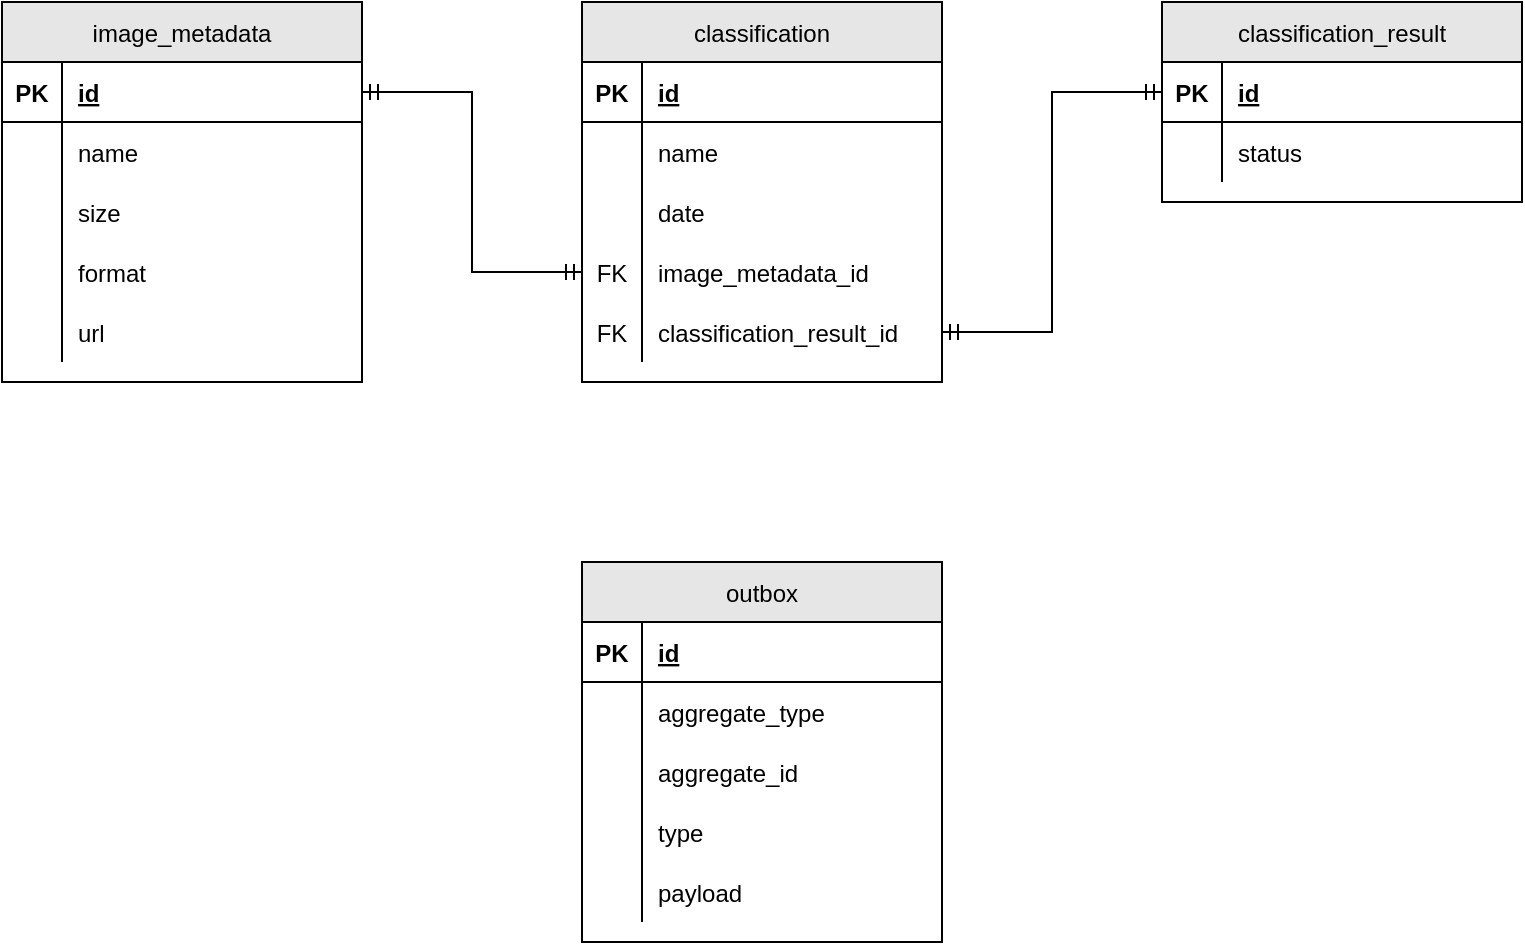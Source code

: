 <mxfile version="13.3.1" type="device"><diagram id="Xu695UUf6Ar9PFzFBzPv" name="Page-1"><mxGraphModel dx="1373" dy="767" grid="1" gridSize="10" guides="1" tooltips="1" connect="1" arrows="1" fold="1" page="1" pageScale="1" pageWidth="827" pageHeight="1169" math="0" shadow="0"><root><mxCell id="0"/><mxCell id="1" parent="0"/><mxCell id="_I3BB4ivLQCg5oBeQ7Xs-1" value="image_metadata" style="shape=table;startSize=30;container=1;collapsible=1;childLayout=tableLayout;fixedRows=1;rowLines=0;fontStyle=0;align=center;resizeLast=1;labelBackgroundColor=none;swimlaneFillColor=none;gradientColor=none;fillColor=#E6E6E6;" vertex="1" parent="1"><mxGeometry x="40" y="200" width="180" height="190" as="geometry"/></mxCell><mxCell id="_I3BB4ivLQCg5oBeQ7Xs-2" value="" style="shape=partialRectangle;collapsible=0;dropTarget=0;pointerEvents=0;fillColor=none;top=0;left=0;bottom=1;right=0;points=[[0,0.5],[1,0.5]];portConstraint=eastwest;" vertex="1" parent="_I3BB4ivLQCg5oBeQ7Xs-1"><mxGeometry y="30" width="180" height="30" as="geometry"/></mxCell><mxCell id="_I3BB4ivLQCg5oBeQ7Xs-3" value="PK" style="shape=partialRectangle;connectable=0;fillColor=none;top=0;left=0;bottom=0;right=0;fontStyle=1;overflow=hidden;" vertex="1" parent="_I3BB4ivLQCg5oBeQ7Xs-2"><mxGeometry width="30" height="30" as="geometry"/></mxCell><mxCell id="_I3BB4ivLQCg5oBeQ7Xs-4" value="id" style="shape=partialRectangle;connectable=0;fillColor=none;top=0;left=0;bottom=0;right=0;align=left;spacingLeft=6;fontStyle=5;overflow=hidden;" vertex="1" parent="_I3BB4ivLQCg5oBeQ7Xs-2"><mxGeometry x="30" width="150" height="30" as="geometry"/></mxCell><mxCell id="_I3BB4ivLQCg5oBeQ7Xs-5" value="" style="shape=partialRectangle;collapsible=0;dropTarget=0;pointerEvents=0;fillColor=none;top=0;left=0;bottom=0;right=0;points=[[0,0.5],[1,0.5]];portConstraint=eastwest;" vertex="1" parent="_I3BB4ivLQCg5oBeQ7Xs-1"><mxGeometry y="60" width="180" height="30" as="geometry"/></mxCell><mxCell id="_I3BB4ivLQCg5oBeQ7Xs-6" value="" style="shape=partialRectangle;connectable=0;fillColor=none;top=0;left=0;bottom=0;right=0;editable=1;overflow=hidden;" vertex="1" parent="_I3BB4ivLQCg5oBeQ7Xs-5"><mxGeometry width="30" height="30" as="geometry"/></mxCell><mxCell id="_I3BB4ivLQCg5oBeQ7Xs-7" value="name" style="shape=partialRectangle;connectable=0;fillColor=none;top=0;left=0;bottom=0;right=0;align=left;spacingLeft=6;overflow=hidden;" vertex="1" parent="_I3BB4ivLQCg5oBeQ7Xs-5"><mxGeometry x="30" width="150" height="30" as="geometry"/></mxCell><mxCell id="_I3BB4ivLQCg5oBeQ7Xs-8" value="" style="shape=partialRectangle;collapsible=0;dropTarget=0;pointerEvents=0;fillColor=none;top=0;left=0;bottom=0;right=0;points=[[0,0.5],[1,0.5]];portConstraint=eastwest;" vertex="1" parent="_I3BB4ivLQCg5oBeQ7Xs-1"><mxGeometry y="90" width="180" height="30" as="geometry"/></mxCell><mxCell id="_I3BB4ivLQCg5oBeQ7Xs-9" value="" style="shape=partialRectangle;connectable=0;fillColor=none;top=0;left=0;bottom=0;right=0;editable=1;overflow=hidden;" vertex="1" parent="_I3BB4ivLQCg5oBeQ7Xs-8"><mxGeometry width="30" height="30" as="geometry"/></mxCell><mxCell id="_I3BB4ivLQCg5oBeQ7Xs-10" value="size" style="shape=partialRectangle;connectable=0;fillColor=none;top=0;left=0;bottom=0;right=0;align=left;spacingLeft=6;overflow=hidden;" vertex="1" parent="_I3BB4ivLQCg5oBeQ7Xs-8"><mxGeometry x="30" width="150" height="30" as="geometry"/></mxCell><mxCell id="_I3BB4ivLQCg5oBeQ7Xs-11" value="" style="shape=partialRectangle;collapsible=0;dropTarget=0;pointerEvents=0;fillColor=none;top=0;left=0;bottom=0;right=0;points=[[0,0.5],[1,0.5]];portConstraint=eastwest;" vertex="1" parent="_I3BB4ivLQCg5oBeQ7Xs-1"><mxGeometry y="120" width="180" height="30" as="geometry"/></mxCell><mxCell id="_I3BB4ivLQCg5oBeQ7Xs-12" value="" style="shape=partialRectangle;connectable=0;fillColor=none;top=0;left=0;bottom=0;right=0;editable=1;overflow=hidden;" vertex="1" parent="_I3BB4ivLQCg5oBeQ7Xs-11"><mxGeometry width="30" height="30" as="geometry"/></mxCell><mxCell id="_I3BB4ivLQCg5oBeQ7Xs-13" value="format" style="shape=partialRectangle;connectable=0;fillColor=none;top=0;left=0;bottom=0;right=0;align=left;spacingLeft=6;overflow=hidden;" vertex="1" parent="_I3BB4ivLQCg5oBeQ7Xs-11"><mxGeometry x="30" width="150" height="30" as="geometry"/></mxCell><mxCell id="_I3BB4ivLQCg5oBeQ7Xs-110" style="shape=partialRectangle;collapsible=0;dropTarget=0;pointerEvents=0;fillColor=none;top=0;left=0;bottom=0;right=0;points=[[0,0.5],[1,0.5]];portConstraint=eastwest;" vertex="1" parent="_I3BB4ivLQCg5oBeQ7Xs-1"><mxGeometry y="150" width="180" height="30" as="geometry"/></mxCell><mxCell id="_I3BB4ivLQCg5oBeQ7Xs-111" style="shape=partialRectangle;connectable=0;fillColor=none;top=0;left=0;bottom=0;right=0;editable=1;overflow=hidden;" vertex="1" parent="_I3BB4ivLQCg5oBeQ7Xs-110"><mxGeometry width="30" height="30" as="geometry"/></mxCell><mxCell id="_I3BB4ivLQCg5oBeQ7Xs-112" value="url" style="shape=partialRectangle;connectable=0;fillColor=none;top=0;left=0;bottom=0;right=0;align=left;spacingLeft=6;overflow=hidden;" vertex="1" parent="_I3BB4ivLQCg5oBeQ7Xs-110"><mxGeometry x="30" width="150" height="30" as="geometry"/></mxCell><mxCell id="_I3BB4ivLQCg5oBeQ7Xs-157" style="edgeStyle=orthogonalEdgeStyle;rounded=0;orthogonalLoop=1;jettySize=auto;html=1;exitX=0;exitY=0.5;exitDx=0;exitDy=0;entryX=1;entryY=0.5;entryDx=0;entryDy=0;endArrow=ERmandOne;endFill=0;startArrow=ERmandOne;startFill=0;" edge="1" parent="1" source="_I3BB4ivLQCg5oBeQ7Xs-123" target="_I3BB4ivLQCg5oBeQ7Xs-2"><mxGeometry relative="1" as="geometry"/></mxCell><mxCell id="_I3BB4ivLQCg5oBeQ7Xs-162" style="edgeStyle=orthogonalEdgeStyle;rounded=0;orthogonalLoop=1;jettySize=auto;html=1;exitX=1;exitY=0.5;exitDx=0;exitDy=0;entryX=0;entryY=0.5;entryDx=0;entryDy=0;endArrow=ERmandOne;endFill=0;startArrow=ERmandOne;startFill=0;" edge="1" parent="1" source="_I3BB4ivLQCg5oBeQ7Xs-159" target="_I3BB4ivLQCg5oBeQ7Xs-131"><mxGeometry relative="1" as="geometry"/></mxCell><mxCell id="_I3BB4ivLQCg5oBeQ7Xs-130" value="classification_result" style="shape=table;startSize=30;container=1;collapsible=1;childLayout=tableLayout;fixedRows=1;rowLines=0;fontStyle=0;align=center;resizeLast=1;fillColor=#E6E6E6;" vertex="1" parent="1"><mxGeometry x="620" y="200" width="180" height="100" as="geometry"/></mxCell><mxCell id="_I3BB4ivLQCg5oBeQ7Xs-131" value="" style="shape=partialRectangle;collapsible=0;dropTarget=0;pointerEvents=0;fillColor=none;top=0;left=0;bottom=1;right=0;points=[[0,0.5],[1,0.5]];portConstraint=eastwest;" vertex="1" parent="_I3BB4ivLQCg5oBeQ7Xs-130"><mxGeometry y="30" width="180" height="30" as="geometry"/></mxCell><mxCell id="_I3BB4ivLQCg5oBeQ7Xs-132" value="PK" style="shape=partialRectangle;connectable=0;fillColor=none;top=0;left=0;bottom=0;right=0;fontStyle=1;overflow=hidden;" vertex="1" parent="_I3BB4ivLQCg5oBeQ7Xs-131"><mxGeometry width="30" height="30" as="geometry"/></mxCell><mxCell id="_I3BB4ivLQCg5oBeQ7Xs-133" value="id" style="shape=partialRectangle;connectable=0;fillColor=none;top=0;left=0;bottom=0;right=0;align=left;spacingLeft=6;fontStyle=5;overflow=hidden;" vertex="1" parent="_I3BB4ivLQCg5oBeQ7Xs-131"><mxGeometry x="30" width="150" height="30" as="geometry"/></mxCell><mxCell id="_I3BB4ivLQCg5oBeQ7Xs-134" value="" style="shape=partialRectangle;collapsible=0;dropTarget=0;pointerEvents=0;fillColor=none;top=0;left=0;bottom=0;right=0;points=[[0,0.5],[1,0.5]];portConstraint=eastwest;" vertex="1" parent="_I3BB4ivLQCg5oBeQ7Xs-130"><mxGeometry y="60" width="180" height="30" as="geometry"/></mxCell><mxCell id="_I3BB4ivLQCg5oBeQ7Xs-135" value="" style="shape=partialRectangle;connectable=0;fillColor=none;top=0;left=0;bottom=0;right=0;editable=1;overflow=hidden;" vertex="1" parent="_I3BB4ivLQCg5oBeQ7Xs-134"><mxGeometry width="30" height="30" as="geometry"/></mxCell><mxCell id="_I3BB4ivLQCg5oBeQ7Xs-136" value="status" style="shape=partialRectangle;connectable=0;fillColor=none;top=0;left=0;bottom=0;right=0;align=left;spacingLeft=6;overflow=hidden;" vertex="1" parent="_I3BB4ivLQCg5oBeQ7Xs-134"><mxGeometry x="30" width="150" height="30" as="geometry"/></mxCell><mxCell id="_I3BB4ivLQCg5oBeQ7Xs-113" value="classification" style="shape=table;startSize=30;container=1;collapsible=1;childLayout=tableLayout;fixedRows=1;rowLines=0;fontStyle=0;align=center;resizeLast=1;fillColor=#E6E6E6;" vertex="1" parent="1"><mxGeometry x="330" y="200" width="180" height="190" as="geometry"/></mxCell><mxCell id="_I3BB4ivLQCg5oBeQ7Xs-114" value="" style="shape=partialRectangle;collapsible=0;dropTarget=0;pointerEvents=0;fillColor=none;top=0;left=0;bottom=1;right=0;points=[[0,0.5],[1,0.5]];portConstraint=eastwest;" vertex="1" parent="_I3BB4ivLQCg5oBeQ7Xs-113"><mxGeometry y="30" width="180" height="30" as="geometry"/></mxCell><mxCell id="_I3BB4ivLQCg5oBeQ7Xs-115" value="PK" style="shape=partialRectangle;connectable=0;fillColor=none;top=0;left=0;bottom=0;right=0;fontStyle=1;overflow=hidden;" vertex="1" parent="_I3BB4ivLQCg5oBeQ7Xs-114"><mxGeometry width="30" height="30" as="geometry"/></mxCell><mxCell id="_I3BB4ivLQCg5oBeQ7Xs-116" value="id" style="shape=partialRectangle;connectable=0;fillColor=none;top=0;left=0;bottom=0;right=0;align=left;spacingLeft=6;fontStyle=5;overflow=hidden;" vertex="1" parent="_I3BB4ivLQCg5oBeQ7Xs-114"><mxGeometry x="30" width="150" height="30" as="geometry"/></mxCell><mxCell id="_I3BB4ivLQCg5oBeQ7Xs-117" value="" style="shape=partialRectangle;collapsible=0;dropTarget=0;pointerEvents=0;fillColor=none;top=0;left=0;bottom=0;right=0;points=[[0,0.5],[1,0.5]];portConstraint=eastwest;" vertex="1" parent="_I3BB4ivLQCg5oBeQ7Xs-113"><mxGeometry y="60" width="180" height="30" as="geometry"/></mxCell><mxCell id="_I3BB4ivLQCg5oBeQ7Xs-118" value="" style="shape=partialRectangle;connectable=0;fillColor=none;top=0;left=0;bottom=0;right=0;editable=1;overflow=hidden;" vertex="1" parent="_I3BB4ivLQCg5oBeQ7Xs-117"><mxGeometry width="30" height="30" as="geometry"/></mxCell><mxCell id="_I3BB4ivLQCg5oBeQ7Xs-119" value="name" style="shape=partialRectangle;connectable=0;fillColor=none;top=0;left=0;bottom=0;right=0;align=left;spacingLeft=6;overflow=hidden;" vertex="1" parent="_I3BB4ivLQCg5oBeQ7Xs-117"><mxGeometry x="30" width="150" height="30" as="geometry"/></mxCell><mxCell id="_I3BB4ivLQCg5oBeQ7Xs-120" value="" style="shape=partialRectangle;collapsible=0;dropTarget=0;pointerEvents=0;fillColor=none;top=0;left=0;bottom=0;right=0;points=[[0,0.5],[1,0.5]];portConstraint=eastwest;" vertex="1" parent="_I3BB4ivLQCg5oBeQ7Xs-113"><mxGeometry y="90" width="180" height="30" as="geometry"/></mxCell><mxCell id="_I3BB4ivLQCg5oBeQ7Xs-121" value="" style="shape=partialRectangle;connectable=0;fillColor=none;top=0;left=0;bottom=0;right=0;editable=1;overflow=hidden;" vertex="1" parent="_I3BB4ivLQCg5oBeQ7Xs-120"><mxGeometry width="30" height="30" as="geometry"/></mxCell><mxCell id="_I3BB4ivLQCg5oBeQ7Xs-122" value="date" style="shape=partialRectangle;connectable=0;fillColor=none;top=0;left=0;bottom=0;right=0;align=left;spacingLeft=6;overflow=hidden;" vertex="1" parent="_I3BB4ivLQCg5oBeQ7Xs-120"><mxGeometry x="30" width="150" height="30" as="geometry"/></mxCell><mxCell id="_I3BB4ivLQCg5oBeQ7Xs-123" value="" style="shape=partialRectangle;collapsible=0;dropTarget=0;pointerEvents=0;fillColor=none;top=0;left=0;bottom=0;right=0;points=[[0,0.5],[1,0.5]];portConstraint=eastwest;" vertex="1" parent="_I3BB4ivLQCg5oBeQ7Xs-113"><mxGeometry y="120" width="180" height="30" as="geometry"/></mxCell><mxCell id="_I3BB4ivLQCg5oBeQ7Xs-124" value="FK" style="shape=partialRectangle;connectable=0;fillColor=none;top=0;left=0;bottom=0;right=0;editable=1;overflow=hidden;" vertex="1" parent="_I3BB4ivLQCg5oBeQ7Xs-123"><mxGeometry width="30" height="30" as="geometry"/></mxCell><mxCell id="_I3BB4ivLQCg5oBeQ7Xs-125" value="image_metadata_id" style="shape=partialRectangle;connectable=0;fillColor=none;top=0;left=0;bottom=0;right=0;align=left;spacingLeft=6;overflow=hidden;" vertex="1" parent="_I3BB4ivLQCg5oBeQ7Xs-123"><mxGeometry x="30" width="150" height="30" as="geometry"/></mxCell><mxCell id="_I3BB4ivLQCg5oBeQ7Xs-159" style="shape=partialRectangle;collapsible=0;dropTarget=0;pointerEvents=0;fillColor=none;top=0;left=0;bottom=0;right=0;points=[[0,0.5],[1,0.5]];portConstraint=eastwest;" vertex="1" parent="_I3BB4ivLQCg5oBeQ7Xs-113"><mxGeometry y="150" width="180" height="30" as="geometry"/></mxCell><mxCell id="_I3BB4ivLQCg5oBeQ7Xs-160" value="FK" style="shape=partialRectangle;connectable=0;fillColor=none;top=0;left=0;bottom=0;right=0;editable=1;overflow=hidden;" vertex="1" parent="_I3BB4ivLQCg5oBeQ7Xs-159"><mxGeometry width="30" height="30" as="geometry"/></mxCell><mxCell id="_I3BB4ivLQCg5oBeQ7Xs-161" value="classification_result_id" style="shape=partialRectangle;connectable=0;fillColor=none;top=0;left=0;bottom=0;right=0;align=left;spacingLeft=6;overflow=hidden;" vertex="1" parent="_I3BB4ivLQCg5oBeQ7Xs-159"><mxGeometry x="30" width="150" height="30" as="geometry"/></mxCell><mxCell id="_I3BB4ivLQCg5oBeQ7Xs-163" value="outbox" style="shape=table;startSize=30;container=1;collapsible=1;childLayout=tableLayout;fixedRows=1;rowLines=0;fontStyle=0;align=center;resizeLast=1;labelBackgroundColor=none;swimlaneFillColor=none;gradientColor=none;fillColor=#E6E6E6;" vertex="1" parent="1"><mxGeometry x="330" y="480" width="180" height="190" as="geometry"/></mxCell><mxCell id="_I3BB4ivLQCg5oBeQ7Xs-164" value="" style="shape=partialRectangle;collapsible=0;dropTarget=0;pointerEvents=0;fillColor=none;top=0;left=0;bottom=1;right=0;points=[[0,0.5],[1,0.5]];portConstraint=eastwest;" vertex="1" parent="_I3BB4ivLQCg5oBeQ7Xs-163"><mxGeometry y="30" width="180" height="30" as="geometry"/></mxCell><mxCell id="_I3BB4ivLQCg5oBeQ7Xs-165" value="PK" style="shape=partialRectangle;connectable=0;fillColor=none;top=0;left=0;bottom=0;right=0;fontStyle=1;overflow=hidden;" vertex="1" parent="_I3BB4ivLQCg5oBeQ7Xs-164"><mxGeometry width="30" height="30" as="geometry"/></mxCell><mxCell id="_I3BB4ivLQCg5oBeQ7Xs-166" value="id" style="shape=partialRectangle;connectable=0;fillColor=none;top=0;left=0;bottom=0;right=0;align=left;spacingLeft=6;fontStyle=5;overflow=hidden;" vertex="1" parent="_I3BB4ivLQCg5oBeQ7Xs-164"><mxGeometry x="30" width="150" height="30" as="geometry"/></mxCell><mxCell id="_I3BB4ivLQCg5oBeQ7Xs-167" value="" style="shape=partialRectangle;collapsible=0;dropTarget=0;pointerEvents=0;fillColor=none;top=0;left=0;bottom=0;right=0;points=[[0,0.5],[1,0.5]];portConstraint=eastwest;" vertex="1" parent="_I3BB4ivLQCg5oBeQ7Xs-163"><mxGeometry y="60" width="180" height="30" as="geometry"/></mxCell><mxCell id="_I3BB4ivLQCg5oBeQ7Xs-168" value="" style="shape=partialRectangle;connectable=0;fillColor=none;top=0;left=0;bottom=0;right=0;editable=1;overflow=hidden;" vertex="1" parent="_I3BB4ivLQCg5oBeQ7Xs-167"><mxGeometry width="30" height="30" as="geometry"/></mxCell><mxCell id="_I3BB4ivLQCg5oBeQ7Xs-169" value="aggregate_type" style="shape=partialRectangle;connectable=0;fillColor=none;top=0;left=0;bottom=0;right=0;align=left;spacingLeft=6;overflow=hidden;" vertex="1" parent="_I3BB4ivLQCg5oBeQ7Xs-167"><mxGeometry x="30" width="150" height="30" as="geometry"/></mxCell><mxCell id="_I3BB4ivLQCg5oBeQ7Xs-170" value="" style="shape=partialRectangle;collapsible=0;dropTarget=0;pointerEvents=0;fillColor=none;top=0;left=0;bottom=0;right=0;points=[[0,0.5],[1,0.5]];portConstraint=eastwest;" vertex="1" parent="_I3BB4ivLQCg5oBeQ7Xs-163"><mxGeometry y="90" width="180" height="30" as="geometry"/></mxCell><mxCell id="_I3BB4ivLQCg5oBeQ7Xs-171" value="" style="shape=partialRectangle;connectable=0;fillColor=none;top=0;left=0;bottom=0;right=0;editable=1;overflow=hidden;" vertex="1" parent="_I3BB4ivLQCg5oBeQ7Xs-170"><mxGeometry width="30" height="30" as="geometry"/></mxCell><mxCell id="_I3BB4ivLQCg5oBeQ7Xs-172" value="aggregate_id" style="shape=partialRectangle;connectable=0;fillColor=none;top=0;left=0;bottom=0;right=0;align=left;spacingLeft=6;overflow=hidden;" vertex="1" parent="_I3BB4ivLQCg5oBeQ7Xs-170"><mxGeometry x="30" width="150" height="30" as="geometry"/></mxCell><mxCell id="_I3BB4ivLQCg5oBeQ7Xs-173" value="" style="shape=partialRectangle;collapsible=0;dropTarget=0;pointerEvents=0;fillColor=none;top=0;left=0;bottom=0;right=0;points=[[0,0.5],[1,0.5]];portConstraint=eastwest;" vertex="1" parent="_I3BB4ivLQCg5oBeQ7Xs-163"><mxGeometry y="120" width="180" height="30" as="geometry"/></mxCell><mxCell id="_I3BB4ivLQCg5oBeQ7Xs-174" value="" style="shape=partialRectangle;connectable=0;fillColor=none;top=0;left=0;bottom=0;right=0;editable=1;overflow=hidden;" vertex="1" parent="_I3BB4ivLQCg5oBeQ7Xs-173"><mxGeometry width="30" height="30" as="geometry"/></mxCell><mxCell id="_I3BB4ivLQCg5oBeQ7Xs-175" value="type" style="shape=partialRectangle;connectable=0;fillColor=none;top=0;left=0;bottom=0;right=0;align=left;spacingLeft=6;overflow=hidden;" vertex="1" parent="_I3BB4ivLQCg5oBeQ7Xs-173"><mxGeometry x="30" width="150" height="30" as="geometry"/></mxCell><mxCell id="_I3BB4ivLQCg5oBeQ7Xs-176" style="shape=partialRectangle;collapsible=0;dropTarget=0;pointerEvents=0;fillColor=none;top=0;left=0;bottom=0;right=0;points=[[0,0.5],[1,0.5]];portConstraint=eastwest;" vertex="1" parent="_I3BB4ivLQCg5oBeQ7Xs-163"><mxGeometry y="150" width="180" height="30" as="geometry"/></mxCell><mxCell id="_I3BB4ivLQCg5oBeQ7Xs-177" style="shape=partialRectangle;connectable=0;fillColor=none;top=0;left=0;bottom=0;right=0;editable=1;overflow=hidden;" vertex="1" parent="_I3BB4ivLQCg5oBeQ7Xs-176"><mxGeometry width="30" height="30" as="geometry"/></mxCell><mxCell id="_I3BB4ivLQCg5oBeQ7Xs-178" value="payload" style="shape=partialRectangle;connectable=0;fillColor=none;top=0;left=0;bottom=0;right=0;align=left;spacingLeft=6;overflow=hidden;" vertex="1" parent="_I3BB4ivLQCg5oBeQ7Xs-176"><mxGeometry x="30" width="150" height="30" as="geometry"/></mxCell></root></mxGraphModel></diagram></mxfile>